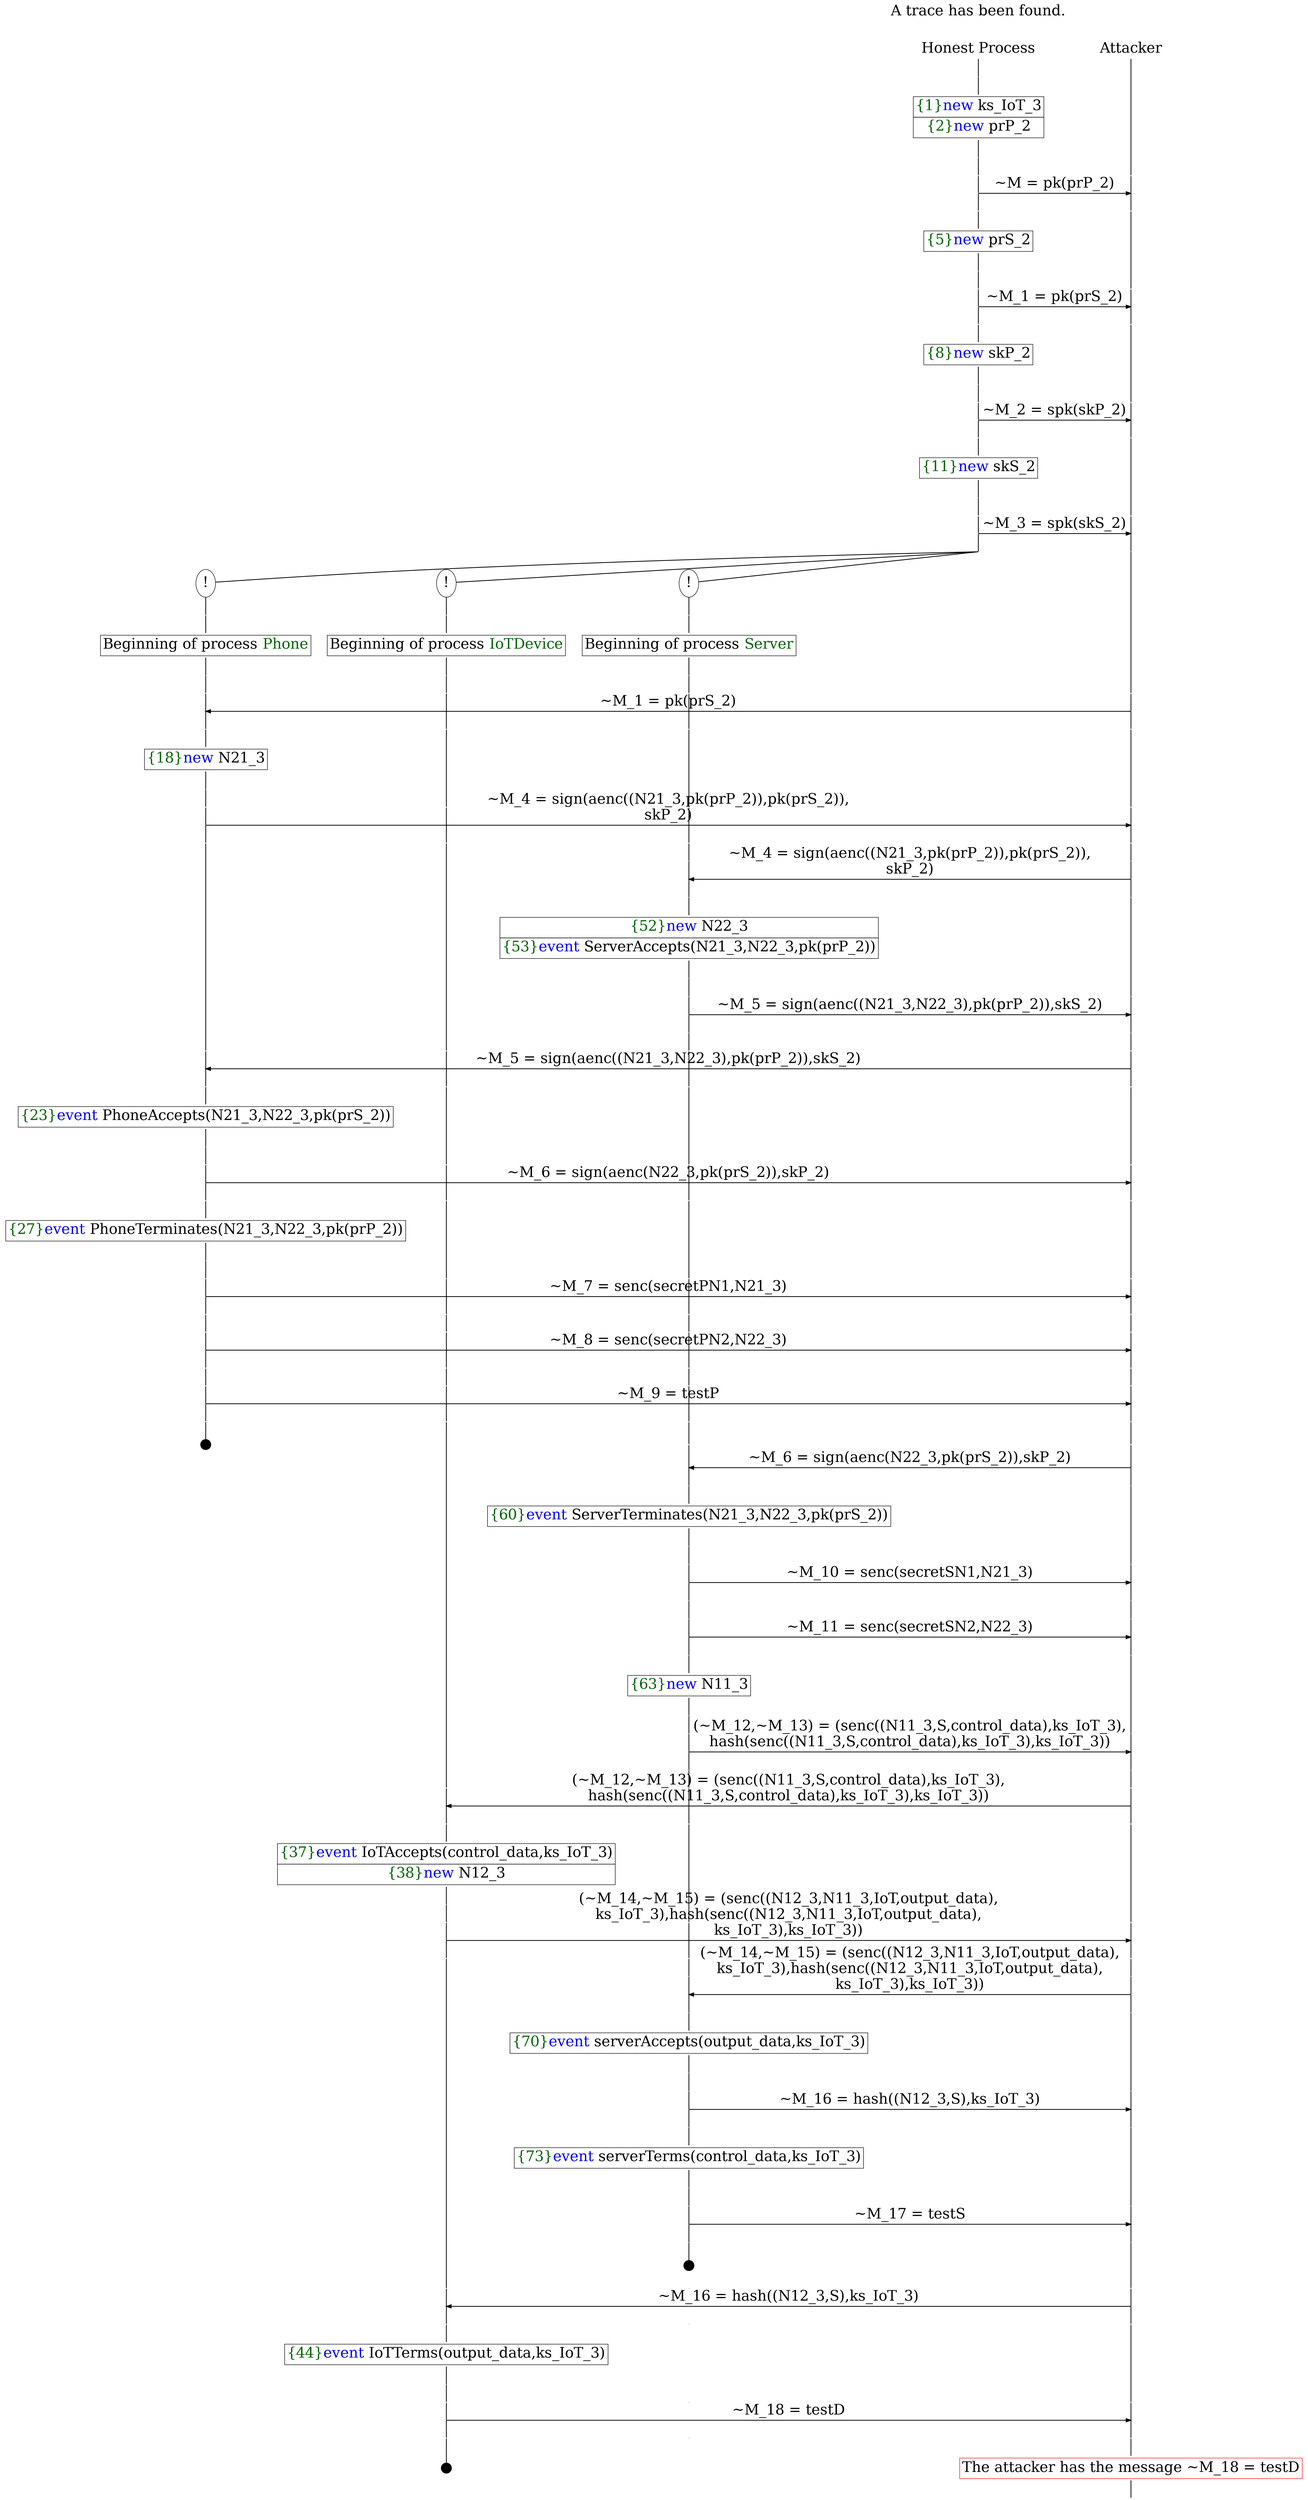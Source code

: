 digraph {
graph [ordering = out]
edge [arrowhead = none, penwidth = 1.6, fontsize = 30]
node [shape = point, width = 0, height = 0, fontsize = 30]
Trace [label = <A trace has been found.<br/>
>, shape = plaintext]
P0__0 [label = "Honest Process", shape = plaintext]
P__0 [label = "Attacker", shape = plaintext]
Trace -> P0__0 [label = "", style = invisible, weight = 100]{rank = same; P0__0 P__0}
P0__0 -> P0__1 [label = <>, weight = 100]
P0__1 -> P0__2 [label = <>, weight = 100]
P0__2 [shape = plaintext, label = <<TABLE BORDER="0" CELLBORDER="1" CELLSPACING="0" CELLPADDING="4"> <TR><TD><FONT COLOR="darkgreen">{1}</FONT><FONT COLOR="blue">new </FONT>ks_IoT_3</TD></TR><TR><TD><FONT COLOR="darkgreen">{2}</FONT><FONT COLOR="blue">new </FONT>prP_2</TD></TR></TABLE>>]
P0__2 -> P0__3 [label = <>, weight = 100]
P0__3 -> P0__4 [label = <>, weight = 100]
P__0 -> P__1 [label = <>, weight = 100]
{rank = same; P__1 P0__4}
P0__4 -> P0__5 [label = <>, weight = 100]
P__1 -> P__2 [label = <>, weight = 100]
{rank = same; P__2 P0__5}
P0__5 -> P__2 [label = <~M = pk(prP_2)>, arrowhead = normal]
P0__5 -> P0__6 [label = <>, weight = 100]
P__2 -> P__3 [label = <>, weight = 100]
{rank = same; P__3 P0__6}
P0__6 -> P0__7 [label = <>, weight = 100]
P0__7 [shape = plaintext, label = <<TABLE BORDER="0" CELLBORDER="1" CELLSPACING="0" CELLPADDING="4"> <TR><TD><FONT COLOR="darkgreen">{5}</FONT><FONT COLOR="blue">new </FONT>prS_2</TD></TR></TABLE>>]
P0__7 -> P0__8 [label = <>, weight = 100]
P0__8 -> P0__9 [label = <>, weight = 100]
P__3 -> P__4 [label = <>, weight = 100]
{rank = same; P__4 P0__9}
P0__9 -> P0__10 [label = <>, weight = 100]
P__4 -> P__5 [label = <>, weight = 100]
{rank = same; P__5 P0__10}
P0__10 -> P__5 [label = <~M_1 = pk(prS_2)>, arrowhead = normal]
P0__10 -> P0__11 [label = <>, weight = 100]
P__5 -> P__6 [label = <>, weight = 100]
{rank = same; P__6 P0__11}
P0__11 -> P0__12 [label = <>, weight = 100]
P0__12 [shape = plaintext, label = <<TABLE BORDER="0" CELLBORDER="1" CELLSPACING="0" CELLPADDING="4"> <TR><TD><FONT COLOR="darkgreen">{8}</FONT><FONT COLOR="blue">new </FONT>skP_2</TD></TR></TABLE>>]
P0__12 -> P0__13 [label = <>, weight = 100]
P0__13 -> P0__14 [label = <>, weight = 100]
P__6 -> P__7 [label = <>, weight = 100]
{rank = same; P__7 P0__14}
P0__14 -> P0__15 [label = <>, weight = 100]
P__7 -> P__8 [label = <>, weight = 100]
{rank = same; P__8 P0__15}
P0__15 -> P__8 [label = <~M_2 = spk(skP_2)>, arrowhead = normal]
P0__15 -> P0__16 [label = <>, weight = 100]
P__8 -> P__9 [label = <>, weight = 100]
{rank = same; P__9 P0__16}
P0__16 -> P0__17 [label = <>, weight = 100]
P0__17 [shape = plaintext, label = <<TABLE BORDER="0" CELLBORDER="1" CELLSPACING="0" CELLPADDING="4"> <TR><TD><FONT COLOR="darkgreen">{11}</FONT><FONT COLOR="blue">new </FONT>skS_2</TD></TR></TABLE>>]
P0__17 -> P0__18 [label = <>, weight = 100]
P0__18 -> P0__19 [label = <>, weight = 100]
P__9 -> P__10 [label = <>, weight = 100]
{rank = same; P__10 P0__19}
P0__19 -> P0__20 [label = <>, weight = 100]
P__10 -> P__11 [label = <>, weight = 100]
{rank = same; P__11 P0__20}
P0__20 -> P__11 [label = <~M_3 = spk(skS_2)>, arrowhead = normal]
P0__20 -> P0__21 [label = <>, weight = 100]
P__11 -> P__12 [label = <>, weight = 100]
{rank = same; P__12 P0__21}
/*RPar */
P0__21 -> P0_2__21 [label = <>]
P0__21 -> P0_1__21 [label = <>]
P0__21 -> P0_0__21 [label = <>]
P0__21 [label = "", fixedsize = false, width = 0, height = 0, shape = none]
{rank = same; P0_0__21 P0_1__21 P0_2__21}
P0_0__21 [label = "!", shape = ellipse]
P0_0_0__21 [label = "", fixedsize = false, width = 0, height = 0, shape = none]
P0_0__21 -> P0_0_0__21 [label = <>, weight = 100]
P0_0_0__21 -> P0_0_0__22 [label = <>, weight = 100]
P0_0_0__22 [shape = plaintext, label = <<TABLE BORDER="0" CELLBORDER="1" CELLSPACING="0" CELLPADDING="4"> <TR><TD>Beginning of process <FONT COLOR="darkgreen">Server</FONT></TD></TR></TABLE>>]
P0_0_0__22 -> P0_0_0__23 [label = <>, weight = 100]
P0_1__21 [label = "!", shape = ellipse]
P0_1_0__21 [label = "", fixedsize = false, width = 0, height = 0, shape = none]
P0_1__21 -> P0_1_0__21 [label = <>, weight = 100]
P0_1_0__21 -> P0_1_0__22 [label = <>, weight = 100]
P0_1_0__22 [shape = plaintext, label = <<TABLE BORDER="0" CELLBORDER="1" CELLSPACING="0" CELLPADDING="4"> <TR><TD>Beginning of process <FONT COLOR="darkgreen">IoTDevice</FONT></TD></TR></TABLE>>]
P0_1_0__22 -> P0_1_0__23 [label = <>, weight = 100]
P0_2__21 [label = "!", shape = ellipse]
P0_2_0__21 [label = "", fixedsize = false, width = 0, height = 0, shape = none]
P0_2__21 -> P0_2_0__21 [label = <>, weight = 100]
P0_2_0__21 -> P0_2_0__22 [label = <>, weight = 100]
P0_2_0__22 [shape = plaintext, label = <<TABLE BORDER="0" CELLBORDER="1" CELLSPACING="0" CELLPADDING="4"> <TR><TD>Beginning of process <FONT COLOR="darkgreen">Phone</FONT></TD></TR></TABLE>>]
P0_2_0__22 -> P0_2_0__23 [label = <>, weight = 100]
P0_2_0__23 -> P0_2_0__24 [label = <>, weight = 100]
P0_1_0__23 -> P0_1_0__24 [label = <>, weight = 100]
P0_0_0__23 -> P0_0_0__24 [label = <>, weight = 100]
P__12 -> P__13 [label = <>, weight = 100]
{rank = same; P__13 P0_0_0__24 P0_1_0__24 P0_2_0__24}
P0_2_0__24 -> P0_2_0__25 [label = <>, weight = 100]
P__13 -> P__14 [label = <>, weight = 100]
{rank = same; P__14 P0_2_0__25}
P0_2_0__25 -> P__14 [label = <~M_1 = pk(prS_2)>, dir = back, arrowhead = normal]
P0_2_0__25 -> P0_2_0__26 [label = <>, weight = 100]
P0_1_0__24 -> P0_1_0__25 [label = <>, weight = 100]
P0_0_0__24 -> P0_0_0__25 [label = <>, weight = 100]
P__14 -> P__15 [label = <>, weight = 100]
{rank = same; P__15 P0_0_0__25 P0_1_0__25 P0_2_0__26}
P0_2_0__26 -> P0_2_0__27 [label = <>, weight = 100]
P0_2_0__27 [shape = plaintext, label = <<TABLE BORDER="0" CELLBORDER="1" CELLSPACING="0" CELLPADDING="4"> <TR><TD><FONT COLOR="darkgreen">{18}</FONT><FONT COLOR="blue">new </FONT>N21_3</TD></TR></TABLE>>]
P0_2_0__27 -> P0_2_0__28 [label = <>, weight = 100]
P0_2_0__28 -> P0_2_0__29 [label = <>, weight = 100]
P0_1_0__25 -> P0_1_0__26 [label = <>, weight = 100]
P0_0_0__25 -> P0_0_0__26 [label = <>, weight = 100]
P__15 -> P__16 [label = <>, weight = 100]
{rank = same; P__16 P0_0_0__26 P0_1_0__26 P0_2_0__29}
P0_2_0__29 -> P0_2_0__30 [label = <>, weight = 100]
P__16 -> P__17 [label = <>, weight = 100]
{rank = same; P__17 P0_2_0__30}
P0_2_0__30 -> P__17 [label = <~M_4 = sign(aenc((N21_3,pk(prP_2)),pk(prS_2)),<br/>
skP_2)>, arrowhead = normal]
P0_2_0__30 -> P0_2_0__31 [label = <>, weight = 100]
P0_1_0__26 -> P0_1_0__27 [label = <>, weight = 100]
P0_0_0__26 -> P0_0_0__27 [label = <>, weight = 100]
P__17 -> P__18 [label = <>, weight = 100]
{rank = same; P__18 P0_0_0__27 P0_1_0__27 P0_2_0__31}
P0_0_0__27 -> P0_0_0__28 [label = <>, weight = 100]
P__18 -> P__19 [label = <>, weight = 100]
{rank = same; P__19 P0_0_0__28}
P0_0_0__28 -> P0_0_0__29 [label = <>, weight = 100]
P__19 -> P__20 [label = <>, weight = 100]
{rank = same; P__20 P0_0_0__29}
P0_0_0__29 -> P__20 [label = <~M_4 = sign(aenc((N21_3,pk(prP_2)),pk(prS_2)),<br/>
skP_2)>, dir = back, arrowhead = normal]
P0_0_0__29 -> P0_0_0__30 [label = <>, weight = 100]
P__20 -> P__21 [label = <>, weight = 100]
{rank = same; P__21 P0_0_0__30}
P0_0_0__30 -> P0_0_0__31 [label = <>, weight = 100]
P0_0_0__31 [shape = plaintext, label = <<TABLE BORDER="0" CELLBORDER="1" CELLSPACING="0" CELLPADDING="4"> <TR><TD><FONT COLOR="darkgreen">{52}</FONT><FONT COLOR="blue">new </FONT>N22_3</TD></TR><TR><TD><FONT COLOR="darkgreen">{53}</FONT><FONT COLOR="blue">event</FONT> ServerAccepts(N21_3,N22_3,pk(prP_2))<br/>
</TD></TR></TABLE>>]
P0_0_0__31 -> P0_0_0__32 [label = <>, weight = 100]
P0_0_0__32 -> P0_0_0__33 [label = <>, weight = 100]
P__21 -> P__22 [label = <>, weight = 100]
{rank = same; P__22 P0_0_0__33}
P0_0_0__33 -> P0_0_0__34 [label = <>, weight = 100]
P__22 -> P__23 [label = <>, weight = 100]
{rank = same; P__23 P0_0_0__34}
P0_0_0__34 -> P__23 [label = <~M_5 = sign(aenc((N21_3,N22_3),pk(prP_2)),skS_2)>, arrowhead = normal]
P0_0_0__34 -> P0_0_0__35 [label = <>, weight = 100]
P__23 -> P__24 [label = <>, weight = 100]
{rank = same; P__24 P0_0_0__35}
P0_2_0__31 -> P0_2_0__32 [label = <>, weight = 100]
P0_1_0__27 -> P0_1_0__28 [label = <>, weight = 100]
P0_0_0__35 -> P0_0_0__36 [label = <>, weight = 100]
P__24 -> P__25 [label = <>, weight = 100]
{rank = same; P__25 P0_0_0__36 P0_1_0__28 P0_2_0__32}
P0_2_0__32 -> P0_2_0__33 [label = <>, weight = 100]
P__25 -> P__26 [label = <>, weight = 100]
{rank = same; P__26 P0_2_0__33}
P0_2_0__33 -> P__26 [label = <~M_5 = sign(aenc((N21_3,N22_3),pk(prP_2)),skS_2)>, dir = back, arrowhead = normal]
P0_2_0__33 -> P0_2_0__34 [label = <>, weight = 100]
P0_1_0__28 -> P0_1_0__29 [label = <>, weight = 100]
P0_0_0__36 -> P0_0_0__37 [label = <>, weight = 100]
P__26 -> P__27 [label = <>, weight = 100]
{rank = same; P__27 P0_0_0__37 P0_1_0__29 P0_2_0__34}
P0_2_0__34 -> P0_2_0__35 [label = <>, weight = 100]
P0_2_0__35 [shape = plaintext, label = <<TABLE BORDER="0" CELLBORDER="1" CELLSPACING="0" CELLPADDING="4"> <TR><TD><FONT COLOR="darkgreen">{23}</FONT><FONT COLOR="blue">event</FONT> PhoneAccepts(N21_3,N22_3,pk(prS_2))</TD></TR></TABLE>>]
P0_2_0__35 -> P0_2_0__36 [label = <>, weight = 100]
P0_2_0__36 -> P0_2_0__37 [label = <>, weight = 100]
P0_1_0__29 -> P0_1_0__30 [label = <>, weight = 100]
P0_0_0__37 -> P0_0_0__38 [label = <>, weight = 100]
P__27 -> P__28 [label = <>, weight = 100]
{rank = same; P__28 P0_0_0__38 P0_1_0__30 P0_2_0__37}
P0_2_0__37 -> P0_2_0__38 [label = <>, weight = 100]
P__28 -> P__29 [label = <>, weight = 100]
{rank = same; P__29 P0_2_0__38}
P0_2_0__38 -> P__29 [label = <~M_6 = sign(aenc(N22_3,pk(prS_2)),skP_2)>, arrowhead = normal]
P0_2_0__38 -> P0_2_0__39 [label = <>, weight = 100]
P0_1_0__30 -> P0_1_0__31 [label = <>, weight = 100]
P0_0_0__38 -> P0_0_0__39 [label = <>, weight = 100]
P__29 -> P__30 [label = <>, weight = 100]
{rank = same; P__30 P0_0_0__39 P0_1_0__31 P0_2_0__39}
P0_2_0__39 -> P0_2_0__40 [label = <>, weight = 100]
P0_2_0__40 [shape = plaintext, label = <<TABLE BORDER="0" CELLBORDER="1" CELLSPACING="0" CELLPADDING="4"> <TR><TD><FONT COLOR="darkgreen">{27}</FONT><FONT COLOR="blue">event</FONT> PhoneTerminates(N21_3,N22_3,pk(prP_2))<br/>
</TD></TR></TABLE>>]
P0_2_0__40 -> P0_2_0__41 [label = <>, weight = 100]
P0_2_0__41 -> P0_2_0__42 [label = <>, weight = 100]
P0_1_0__31 -> P0_1_0__32 [label = <>, weight = 100]
P0_0_0__39 -> P0_0_0__40 [label = <>, weight = 100]
P__30 -> P__31 [label = <>, weight = 100]
{rank = same; P__31 P0_0_0__40 P0_1_0__32 P0_2_0__42}
P0_2_0__42 -> P0_2_0__43 [label = <>, weight = 100]
P__31 -> P__32 [label = <>, weight = 100]
{rank = same; P__32 P0_2_0__43}
P0_2_0__43 -> P__32 [label = <~M_7 = senc(secretPN1,N21_3)>, arrowhead = normal]
P0_2_0__43 -> P0_2_0__44 [label = <>, weight = 100]
P0_1_0__32 -> P0_1_0__33 [label = <>, weight = 100]
P0_0_0__40 -> P0_0_0__41 [label = <>, weight = 100]
P__32 -> P__33 [label = <>, weight = 100]
{rank = same; P__33 P0_0_0__41 P0_1_0__33 P0_2_0__44}
P0_2_0__44 -> P0_2_0__45 [label = <>, weight = 100]
P0_1_0__33 -> P0_1_0__34 [label = <>, weight = 100]
P0_0_0__41 -> P0_0_0__42 [label = <>, weight = 100]
P__33 -> P__34 [label = <>, weight = 100]
{rank = same; P__34 P0_0_0__42 P0_1_0__34 P0_2_0__45}
P0_2_0__45 -> P0_2_0__46 [label = <>, weight = 100]
P__34 -> P__35 [label = <>, weight = 100]
{rank = same; P__35 P0_2_0__46}
P0_2_0__46 -> P__35 [label = <~M_8 = senc(secretPN2,N22_3)>, arrowhead = normal]
P0_2_0__46 -> P0_2_0__47 [label = <>, weight = 100]
P0_1_0__34 -> P0_1_0__35 [label = <>, weight = 100]
P0_0_0__42 -> P0_0_0__43 [label = <>, weight = 100]
P__35 -> P__36 [label = <>, weight = 100]
{rank = same; P__36 P0_0_0__43 P0_1_0__35 P0_2_0__47}
P0_2_0__47 -> P0_2_0__48 [label = <>, weight = 100]
P0_1_0__35 -> P0_1_0__36 [label = <>, weight = 100]
P0_0_0__43 -> P0_0_0__44 [label = <>, weight = 100]
P__36 -> P__37 [label = <>, weight = 100]
{rank = same; P__37 P0_0_0__44 P0_1_0__36 P0_2_0__48}
P0_2_0__48 -> P0_2_0__49 [label = <>, weight = 100]
P__37 -> P__38 [label = <>, weight = 100]
{rank = same; P__38 P0_2_0__49}
P0_2_0__49 -> P__38 [label = <~M_9 = testP>, arrowhead = normal]
P0_2_0__49 -> P0_2_0__50 [label = <>, weight = 100]
P0_1_0__36 -> P0_1_0__37 [label = <>, weight = 100]
P0_0_0__44 -> P0_0_0__45 [label = <>, weight = 100]
P__38 -> P__39 [label = <>, weight = 100]
{rank = same; P__39 P0_0_0__45 P0_1_0__37 P0_2_0__50}
P0_2_0__51 [label = "", width = 0.3, height = 0.3]
P0_2_0__50 -> P0_2_0__51 [label = <>, weight = 100]
P0_0_0__45 -> P0_0_0__46 [label = <>, weight = 100]
P__39 -> P__40 [label = <>, weight = 100]
{rank = same; P__40 P0_0_0__46}
P0_0_0__46 -> P0_0_0__47 [label = <>, weight = 100]
P__40 -> P__41 [label = <>, weight = 100]
{rank = same; P__41 P0_0_0__47}
P0_0_0__47 -> P__41 [label = <~M_6 = sign(aenc(N22_3,pk(prS_2)),skP_2)>, dir = back, arrowhead = normal]
P0_0_0__47 -> P0_0_0__48 [label = <>, weight = 100]
P__41 -> P__42 [label = <>, weight = 100]
{rank = same; P__42 P0_0_0__48}
P0_0_0__48 -> P0_0_0__49 [label = <>, weight = 100]
P0_0_0__49 [shape = plaintext, label = <<TABLE BORDER="0" CELLBORDER="1" CELLSPACING="0" CELLPADDING="4"> <TR><TD><FONT COLOR="darkgreen">{60}</FONT><FONT COLOR="blue">event</FONT> ServerTerminates(N21_3,N22_3,pk(prS_2))<br/>
</TD></TR></TABLE>>]
P0_0_0__49 -> P0_0_0__50 [label = <>, weight = 100]
P0_0_0__50 -> P0_0_0__51 [label = <>, weight = 100]
P__42 -> P__43 [label = <>, weight = 100]
{rank = same; P__43 P0_0_0__51}
P0_0_0__51 -> P0_0_0__52 [label = <>, weight = 100]
P__43 -> P__44 [label = <>, weight = 100]
{rank = same; P__44 P0_0_0__52}
P0_0_0__52 -> P__44 [label = <~M_10 = senc(secretSN1,N21_3)>, arrowhead = normal]
P0_0_0__52 -> P0_0_0__53 [label = <>, weight = 100]
P__44 -> P__45 [label = <>, weight = 100]
{rank = same; P__45 P0_0_0__53}
P0_0_0__53 -> P0_0_0__54 [label = <>, weight = 100]
P__45 -> P__46 [label = <>, weight = 100]
{rank = same; P__46 P0_0_0__54}
P0_0_0__54 -> P0_0_0__55 [label = <>, weight = 100]
P__46 -> P__47 [label = <>, weight = 100]
{rank = same; P__47 P0_0_0__55}
P0_0_0__55 -> P__47 [label = <~M_11 = senc(secretSN2,N22_3)>, arrowhead = normal]
P0_0_0__55 -> P0_0_0__56 [label = <>, weight = 100]
P__47 -> P__48 [label = <>, weight = 100]
{rank = same; P__48 P0_0_0__56}
P0_0_0__56 -> P0_0_0__57 [label = <>, weight = 100]
P0_0_0__57 [shape = plaintext, label = <<TABLE BORDER="0" CELLBORDER="1" CELLSPACING="0" CELLPADDING="4"> <TR><TD><FONT COLOR="darkgreen">{63}</FONT><FONT COLOR="blue">new </FONT>N11_3</TD></TR></TABLE>>]
P0_0_0__57 -> P0_0_0__58 [label = <>, weight = 100]
P0_0_0__58 -> P0_0_0__59 [label = <>, weight = 100]
P__48 -> P__49 [label = <>, weight = 100]
{rank = same; P__49 P0_0_0__59}
P0_0_0__59 -> P0_0_0__60 [label = <>, weight = 100]
P__49 -> P__50 [label = <>, weight = 100]
{rank = same; P__50 P0_0_0__60}
P0_0_0__60 -> P__50 [label = <(~M_12,~M_13) = (senc((N11_3,S,control_data),ks_IoT_3),<br/>
hash(senc((N11_3,S,control_data),ks_IoT_3),ks_IoT_3))>, arrowhead = normal]
P0_0_0__60 -> P0_0_0__61 [label = <>, weight = 100]
P__50 -> P__51 [label = <>, weight = 100]
{rank = same; P__51 P0_0_0__61}
P0_1_0__37 -> P0_1_0__38 [label = <>, weight = 100]
P0_0_0__61 -> P0_0_0__62 [label = <>, weight = 100]
P__51 -> P__52 [label = <>, weight = 100]
{rank = same; P__52 P0_0_0__62 P0_1_0__38}
P0_1_0__38 -> P0_1_0__39 [label = <>, weight = 100]
P__52 -> P__53 [label = <>, weight = 100]
{rank = same; P__53 P0_1_0__39}
P0_1_0__39 -> P__53 [label = <(~M_12,~M_13) = (senc((N11_3,S,control_data),ks_IoT_3),<br/>
hash(senc((N11_3,S,control_data),ks_IoT_3),ks_IoT_3))>, dir = back, arrowhead = normal]
P0_1_0__39 -> P0_1_0__40 [label = <>, weight = 100]
P0_0_0__62 -> P0_0_0__63 [label = <>, weight = 100]
P__53 -> P__54 [label = <>, weight = 100]
{rank = same; P__54 P0_0_0__63 P0_1_0__40}
P0_1_0__40 -> P0_1_0__41 [label = <>, weight = 100]
P0_1_0__41 [shape = plaintext, label = <<TABLE BORDER="0" CELLBORDER="1" CELLSPACING="0" CELLPADDING="4"> <TR><TD><FONT COLOR="darkgreen">{37}</FONT><FONT COLOR="blue">event</FONT> IoTAccepts(control_data,ks_IoT_3)</TD></TR><TR><TD><FONT COLOR="darkgreen">{38}</FONT><FONT COLOR="blue">new </FONT>N12_3</TD></TR></TABLE>>]
P0_1_0__41 -> P0_1_0__42 [label = <>, weight = 100]
P0_1_0__42 -> P0_1_0__43 [label = <>, weight = 100]
P0_0_0__63 -> P0_0_0__64 [label = <>, weight = 100]
P__54 -> P__55 [label = <>, weight = 100]
{rank = same; P__55 P0_0_0__64 P0_1_0__43}
P0_1_0__43 -> P0_1_0__44 [label = <>, weight = 100]
P__55 -> P__56 [label = <>, weight = 100]
{rank = same; P__56 P0_1_0__44}
P0_1_0__44 -> P__56 [label = <(~M_14,~M_15) = (senc((N12_3,N11_3,IoT,output_data),<br/>
ks_IoT_3),hash(senc((N12_3,N11_3,IoT,output_data),<br/>
ks_IoT_3),ks_IoT_3))>, arrowhead = normal]
P0_1_0__44 -> P0_1_0__45 [label = <>, weight = 100]
P0_0_0__64 -> P0_0_0__65 [label = <>, weight = 100]
P__56 -> P__57 [label = <>, weight = 100]
{rank = same; P__57 P0_0_0__65 P0_1_0__45}
P0_0_0__65 -> P0_0_0__66 [label = <>, weight = 100]
P__57 -> P__58 [label = <>, weight = 100]
{rank = same; P__58 P0_0_0__66}
P0_0_0__66 -> P0_0_0__67 [label = <>, weight = 100]
P__58 -> P__59 [label = <>, weight = 100]
{rank = same; P__59 P0_0_0__67}
P0_0_0__67 -> P__59 [label = <(~M_14,~M_15) = (senc((N12_3,N11_3,IoT,output_data),<br/>
ks_IoT_3),hash(senc((N12_3,N11_3,IoT,output_data),<br/>
ks_IoT_3),ks_IoT_3))>, dir = back, arrowhead = normal]
P0_0_0__67 -> P0_0_0__68 [label = <>, weight = 100]
P__59 -> P__60 [label = <>, weight = 100]
{rank = same; P__60 P0_0_0__68}
P0_0_0__68 -> P0_0_0__69 [label = <>, weight = 100]
P0_0_0__69 [shape = plaintext, label = <<TABLE BORDER="0" CELLBORDER="1" CELLSPACING="0" CELLPADDING="4"> <TR><TD><FONT COLOR="darkgreen">{70}</FONT><FONT COLOR="blue">event</FONT> serverAccepts(output_data,ks_IoT_3)</TD></TR></TABLE>>]
P0_0_0__69 -> P0_0_0__70 [label = <>, weight = 100]
P0_0_0__70 -> P0_0_0__71 [label = <>, weight = 100]
P__60 -> P__61 [label = <>, weight = 100]
{rank = same; P__61 P0_0_0__71}
P0_0_0__71 -> P0_0_0__72 [label = <>, weight = 100]
P__61 -> P__62 [label = <>, weight = 100]
{rank = same; P__62 P0_0_0__72}
P0_0_0__72 -> P__62 [label = <~M_16 = hash((N12_3,S),ks_IoT_3)>, arrowhead = normal]
P0_0_0__72 -> P0_0_0__73 [label = <>, weight = 100]
P__62 -> P__63 [label = <>, weight = 100]
{rank = same; P__63 P0_0_0__73}
P0_0_0__73 -> P0_0_0__74 [label = <>, weight = 100]
P0_0_0__74 [shape = plaintext, label = <<TABLE BORDER="0" CELLBORDER="1" CELLSPACING="0" CELLPADDING="4"> <TR><TD><FONT COLOR="darkgreen">{73}</FONT><FONT COLOR="blue">event</FONT> serverTerms(control_data,ks_IoT_3)</TD></TR></TABLE>>]
P0_0_0__74 -> P0_0_0__75 [label = <>, weight = 100]
P0_0_0__75 -> P0_0_0__76 [label = <>, weight = 100]
P__63 -> P__64 [label = <>, weight = 100]
{rank = same; P__64 P0_0_0__76}
P0_0_0__76 -> P0_0_0__77 [label = <>, weight = 100]
P__64 -> P__65 [label = <>, weight = 100]
{rank = same; P__65 P0_0_0__77}
P0_0_0__77 -> P__65 [label = <~M_17 = testS>, arrowhead = normal]
P0_0_0__77 -> P0_0_0__78 [label = <>, weight = 100]
P__65 -> P__66 [label = <>, weight = 100]
{rank = same; P__66 P0_0_0__78}
P0_0_0__79 [label = "", width = 0.3, height = 0.3]
P0_0_0__78 -> P0_0_0__79 [label = <>, weight = 100]
P0_1_0__45 -> P0_1_0__46 [label = <>, weight = 100]
P0_0_0__80 [label = "", style = invisible]
P0_0_0__79 -> P0_0_0__80 [label = <>, weight = 100, style = invisible]
P__66 -> P__67 [label = <>, weight = 100]
{rank = same; P__67 P0_0_0__80 P0_1_0__46}
P0_1_0__46 -> P0_1_0__47 [label = <>, weight = 100]
P__67 -> P__68 [label = <>, weight = 100]
{rank = same; P__68 P0_1_0__47}
P0_1_0__47 -> P__68 [label = <~M_16 = hash((N12_3,S),ks_IoT_3)>, dir = back, arrowhead = normal]
P0_1_0__47 -> P0_1_0__48 [label = <>, weight = 100]
P0_0_0__81 [label = "", style = invisible]
P0_0_0__80 -> P0_0_0__81 [label = <>, weight = 100, style = invisible]
P__68 -> P__69 [label = <>, weight = 100]
{rank = same; P__69 P0_0_0__81 P0_1_0__48}
P0_1_0__48 -> P0_1_0__49 [label = <>, weight = 100]
P0_1_0__49 [shape = plaintext, label = <<TABLE BORDER="0" CELLBORDER="1" CELLSPACING="0" CELLPADDING="4"> <TR><TD><FONT COLOR="darkgreen">{44}</FONT><FONT COLOR="blue">event</FONT> IoTTerms(output_data,ks_IoT_3)</TD></TR></TABLE>>]
P0_1_0__49 -> P0_1_0__50 [label = <>, weight = 100]
P0_1_0__50 -> P0_1_0__51 [label = <>, weight = 100]
P0_0_0__82 [label = "", style = invisible]
P0_0_0__81 -> P0_0_0__82 [label = <>, weight = 100, style = invisible]
P__69 -> P__70 [label = <>, weight = 100]
{rank = same; P__70 P0_0_0__82 P0_1_0__51}
P0_1_0__51 -> P0_1_0__52 [label = <>, weight = 100]
P__70 -> P__71 [label = <>, weight = 100]
{rank = same; P__71 P0_1_0__52}
P0_1_0__52 -> P__71 [label = <~M_18 = testD>, arrowhead = normal]
P0_1_0__52 -> P0_1_0__53 [label = <>, weight = 100]
P0_0_0__83 [label = "", style = invisible]
P0_0_0__82 -> P0_0_0__83 [label = <>, weight = 100, style = invisible]
P__71 -> P__72 [label = <>, weight = 100]
{rank = same; P__72 P0_0_0__83 P0_1_0__53}
P0_1_0__54 [label = "", width = 0.3, height = 0.3]
P0_1_0__53 -> P0_1_0__54 [label = <>, weight = 100]
P__72 -> P__73 [label = <>, weight = 100]
P__73 [color = red, shape = plaintext, label = <<TABLE BORDER="0" CELLBORDER="1" CELLSPACING="0" CELLPADDING="4"> <TR><TD>The attacker has the message ~M_18 = testD</TD></TR></TABLE>>]
P__73 -> P__74 [label = <>, weight = 100]
}